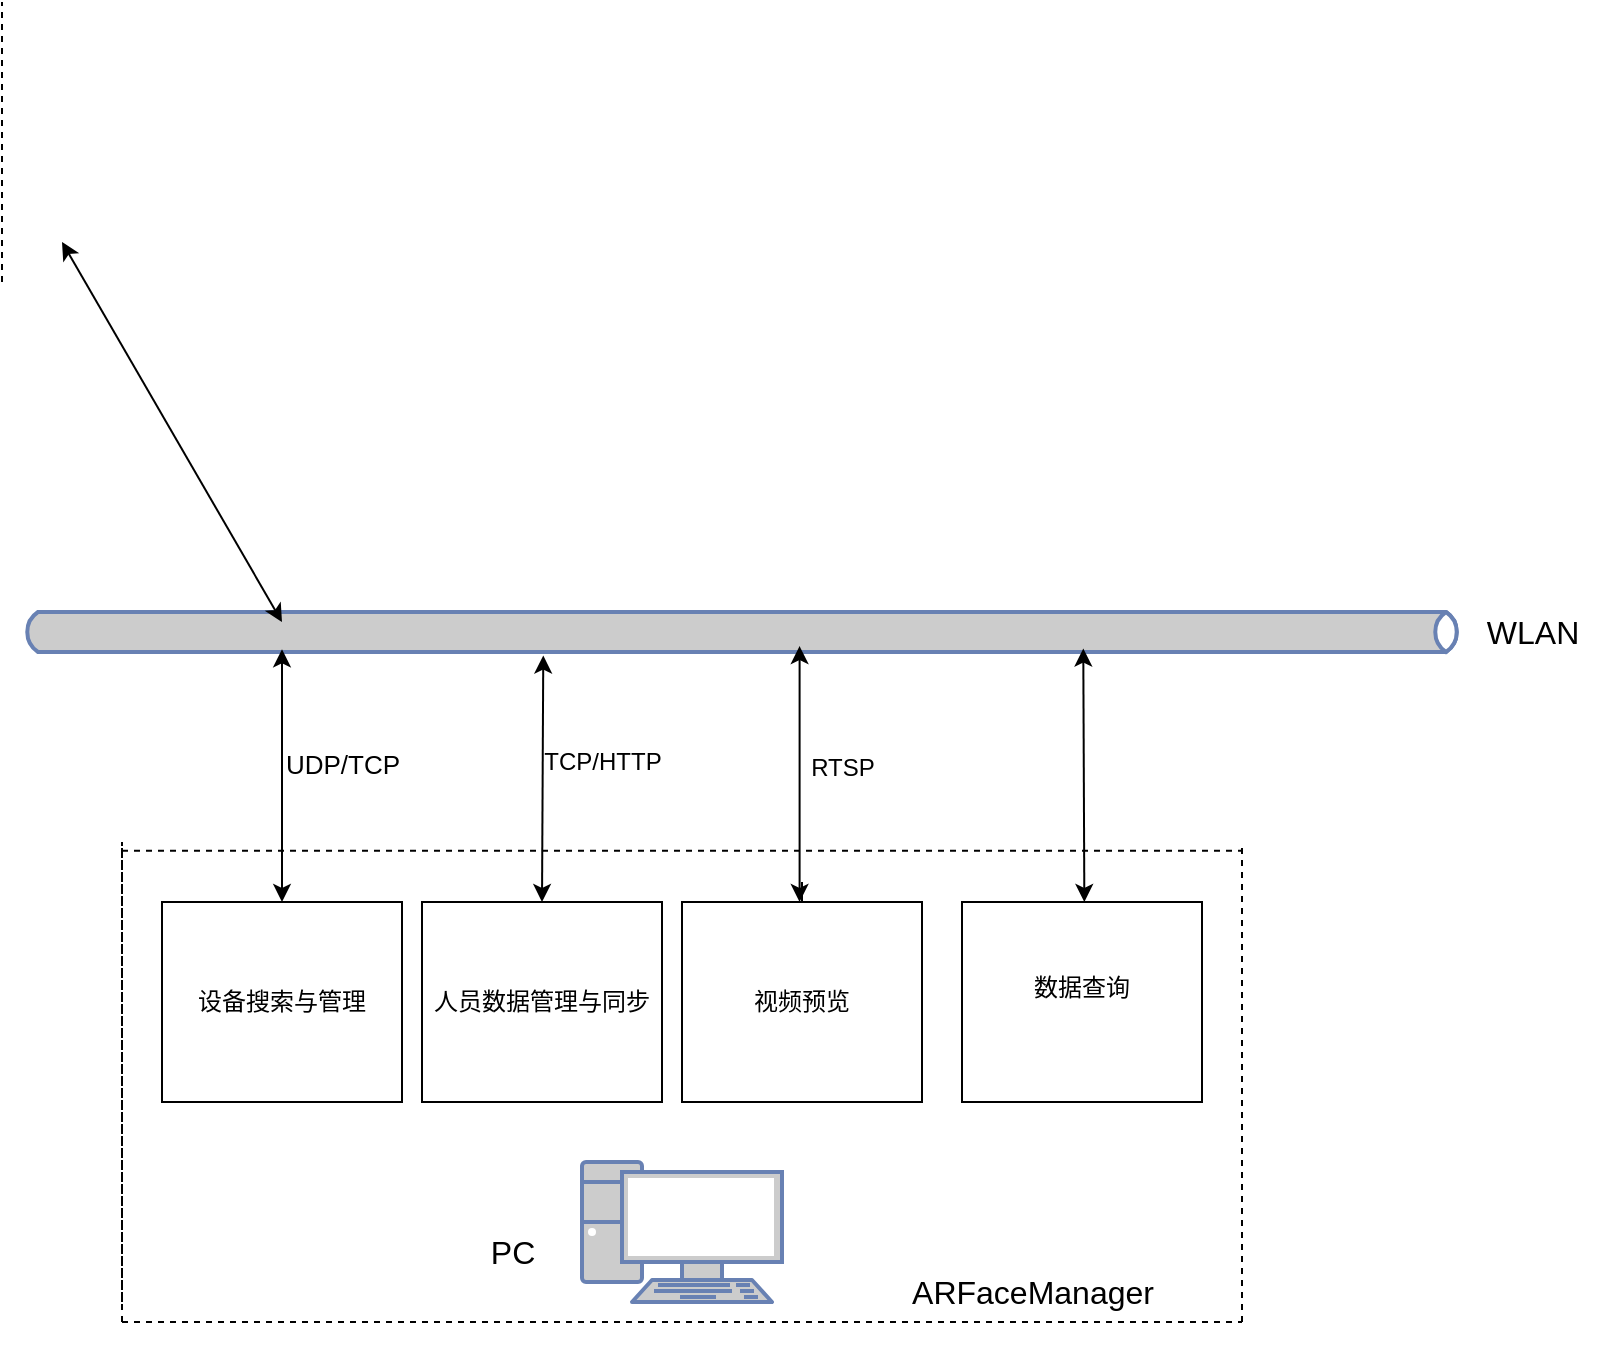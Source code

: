 <mxfile version="21.6.2" type="github">
  <diagram name="Page-1" id="bfe91b75-5d2c-26a0-9c1d-138518896778">
    <mxGraphModel dx="1405" dy="885" grid="1" gridSize="10" guides="1" tooltips="1" connect="1" arrows="1" fold="1" page="1" pageScale="1" pageWidth="1100" pageHeight="850" background="none" math="0" shadow="0">
      <root>
        <mxCell id="0" />
        <mxCell id="1" parent="0" />
        <mxCell id="xPAk64RFmd2ETKGunmVE-1" value="" style="html=1;fillColor=#CCCCCC;strokeColor=#6881B3;gradientColor=none;gradientDirection=north;strokeWidth=2;shape=mxgraph.networks.bus;gradientColor=none;gradientDirection=north;fontColor=#ffffff;perimeter=backbonePerimeter;backboneSize=20;" vertex="1" parent="1">
          <mxGeometry x="170" y="360" width="720" height="30" as="geometry" />
        </mxCell>
        <mxCell id="xPAk64RFmd2ETKGunmVE-10" value="" style="fontColor=#0066CC;verticalAlign=top;verticalLabelPosition=bottom;labelPosition=center;align=center;html=1;outlineConnect=0;fillColor=#CCCCCC;strokeColor=#6881B3;gradientColor=none;gradientDirection=north;strokeWidth=2;shape=mxgraph.networks.pc;" vertex="1" parent="1">
          <mxGeometry x="450" y="640" width="100" height="70" as="geometry" />
        </mxCell>
        <mxCell id="xPAk64RFmd2ETKGunmVE-11" value="&lt;div style=&quot;font-size: 16px;&quot;&gt;&lt;font style=&quot;font-size: 16px;&quot;&gt;ARFaceManager&lt;/font&gt;&lt;/div&gt;&lt;div style=&quot;font-size: 16px;&quot;&gt;&lt;font style=&quot;font-size: 16px;&quot;&gt;&lt;br&gt;&lt;/font&gt;&lt;/div&gt;" style="text;html=1;align=center;verticalAlign=middle;resizable=0;points=[];autosize=1;strokeColor=none;fillColor=none;" vertex="1" parent="1">
          <mxGeometry x="605" y="690" width="140" height="50" as="geometry" />
        </mxCell>
        <mxCell id="xPAk64RFmd2ETKGunmVE-12" value="&lt;div style=&quot;font-size: 13px;&quot;&gt;&lt;font style=&quot;font-size: 16px;&quot;&gt;WLAN&lt;/font&gt;&lt;/div&gt;" style="text;html=1;align=center;verticalAlign=middle;resizable=0;points=[];autosize=1;strokeColor=none;fillColor=none;" vertex="1" parent="1">
          <mxGeometry x="890" y="360" width="70" height="30" as="geometry" />
        </mxCell>
        <mxCell id="xPAk64RFmd2ETKGunmVE-14" value="" style="endArrow=none;dashed=1;html=1;rounded=0;" edge="1" parent="1">
          <mxGeometry width="50" height="50" relative="1" as="geometry">
            <mxPoint x="220" y="484.41" as="sourcePoint" />
            <mxPoint x="780" y="484.41" as="targetPoint" />
            <Array as="points" />
          </mxGeometry>
        </mxCell>
        <mxCell id="xPAk64RFmd2ETKGunmVE-15" value="" style="endArrow=none;dashed=1;html=1;rounded=0;" edge="1" parent="1">
          <mxGeometry width="50" height="50" relative="1" as="geometry">
            <mxPoint x="220" y="710" as="sourcePoint" />
            <mxPoint x="220" y="480" as="targetPoint" />
          </mxGeometry>
        </mxCell>
        <mxCell id="xPAk64RFmd2ETKGunmVE-16" value="" style="endArrow=none;dashed=1;html=1;rounded=0;" edge="1" parent="1">
          <mxGeometry width="50" height="50" relative="1" as="geometry">
            <mxPoint x="220" y="720" as="sourcePoint" />
            <mxPoint x="220" y="480" as="targetPoint" />
          </mxGeometry>
        </mxCell>
        <mxCell id="xPAk64RFmd2ETKGunmVE-17" value="" style="endArrow=none;dashed=1;html=1;rounded=0;" edge="1" parent="1">
          <mxGeometry width="50" height="50" relative="1" as="geometry">
            <mxPoint x="220" y="720" as="sourcePoint" />
            <mxPoint x="780" y="720" as="targetPoint" />
          </mxGeometry>
        </mxCell>
        <mxCell id="xPAk64RFmd2ETKGunmVE-18" value="" style="endArrow=none;dashed=1;html=1;rounded=0;" edge="1" parent="1">
          <mxGeometry width="50" height="50" relative="1" as="geometry">
            <mxPoint x="780" y="720" as="sourcePoint" />
            <mxPoint x="780" y="480" as="targetPoint" />
          </mxGeometry>
        </mxCell>
        <mxCell id="xPAk64RFmd2ETKGunmVE-19" value="&lt;div style=&quot;font-size: 13px;&quot;&gt;&lt;font style=&quot;font-size: 16px;&quot;&gt;PC&lt;/font&gt;&lt;/div&gt;" style="text;html=1;align=center;verticalAlign=middle;resizable=0;points=[];autosize=1;strokeColor=none;fillColor=none;" vertex="1" parent="1">
          <mxGeometry x="390" y="670" width="50" height="30" as="geometry" />
        </mxCell>
        <mxCell id="xPAk64RFmd2ETKGunmVE-20" value="" style="endArrow=none;dashed=1;html=1;rounded=0;" edge="1" parent="1">
          <mxGeometry width="50" height="50" relative="1" as="geometry">
            <mxPoint x="160" y="200" as="sourcePoint" />
            <mxPoint x="160" y="60" as="targetPoint" />
          </mxGeometry>
        </mxCell>
        <mxCell id="xPAk64RFmd2ETKGunmVE-32" value="&lt;div&gt;设备搜索与管理&lt;/div&gt;" style="whiteSpace=wrap;html=1;align=center;verticalAlign=middle;treeFolding=1;treeMoving=1;newEdgeStyle={&quot;edgeStyle&quot;:&quot;elbowEdgeStyle&quot;,&quot;startArrow&quot;:&quot;none&quot;,&quot;endArrow&quot;:&quot;none&quot;};flipH=1;" vertex="1" parent="1">
          <mxGeometry x="240" y="510" width="120" height="100" as="geometry" />
        </mxCell>
        <mxCell id="xPAk64RFmd2ETKGunmVE-48" value="" style="endArrow=classic;startArrow=classic;html=1;rounded=0;" edge="1" parent="1">
          <mxGeometry width="50" height="50" relative="1" as="geometry">
            <mxPoint x="300" y="510" as="sourcePoint" />
            <mxPoint x="300" y="383.647" as="targetPoint" />
          </mxGeometry>
        </mxCell>
        <mxCell id="xPAk64RFmd2ETKGunmVE-49" value="UDP/TCP" style="edgeLabel;html=1;align=center;verticalAlign=middle;resizable=0;points=[];fontSize=13;" vertex="1" connectable="0" parent="xPAk64RFmd2ETKGunmVE-48">
          <mxGeometry x="0.243" y="-2" relative="1" as="geometry">
            <mxPoint x="28" y="9" as="offset" />
          </mxGeometry>
        </mxCell>
        <mxCell id="xPAk64RFmd2ETKGunmVE-50" value="&lt;div&gt;人员数据管理与同步&lt;/div&gt;" style="whiteSpace=wrap;html=1;align=center;verticalAlign=middle;treeFolding=1;treeMoving=1;newEdgeStyle={&quot;edgeStyle&quot;:&quot;elbowEdgeStyle&quot;,&quot;startArrow&quot;:&quot;none&quot;,&quot;endArrow&quot;:&quot;none&quot;};flipH=1;" vertex="1" parent="1">
          <mxGeometry x="370" y="510" width="120" height="100" as="geometry" />
        </mxCell>
        <mxCell id="xPAk64RFmd2ETKGunmVE-51" value="&lt;div&gt;数据查询&lt;/div&gt;&lt;div&gt;&lt;br&gt;&lt;/div&gt;" style="whiteSpace=wrap;html=1;align=center;verticalAlign=middle;treeFolding=1;treeMoving=1;newEdgeStyle={&quot;edgeStyle&quot;:&quot;elbowEdgeStyle&quot;,&quot;startArrow&quot;:&quot;none&quot;,&quot;endArrow&quot;:&quot;none&quot;};flipH=1;" vertex="1" parent="1">
          <mxGeometry x="640" y="510" width="120" height="100" as="geometry" />
        </mxCell>
        <mxCell id="xPAk64RFmd2ETKGunmVE-56" style="edgeStyle=elbowEdgeStyle;rounded=0;orthogonalLoop=1;jettySize=auto;html=1;startArrow=none;endArrow=none;" edge="1" parent="1" source="xPAk64RFmd2ETKGunmVE-52">
          <mxGeometry relative="1" as="geometry">
            <mxPoint x="560" y="500" as="targetPoint" />
          </mxGeometry>
        </mxCell>
        <mxCell id="xPAk64RFmd2ETKGunmVE-52" value="&lt;div&gt;视频预览&lt;/div&gt;" style="whiteSpace=wrap;html=1;align=center;verticalAlign=middle;treeFolding=1;treeMoving=1;newEdgeStyle={&quot;edgeStyle&quot;:&quot;elbowEdgeStyle&quot;,&quot;startArrow&quot;:&quot;none&quot;,&quot;endArrow&quot;:&quot;none&quot;};flipH=1;" vertex="1" parent="1">
          <mxGeometry x="500" y="510" width="120" height="100" as="geometry" />
        </mxCell>
        <mxCell id="xPAk64RFmd2ETKGunmVE-53" value="" style="endArrow=classic;startArrow=classic;html=1;rounded=0;entryX=0.362;entryY=0.892;entryDx=0;entryDy=0;entryPerimeter=0;exitX=0.5;exitY=0;exitDx=0;exitDy=0;" edge="1" parent="1" source="xPAk64RFmd2ETKGunmVE-50" target="xPAk64RFmd2ETKGunmVE-1">
          <mxGeometry width="50" height="50" relative="1" as="geometry">
            <mxPoint x="420" y="470" as="sourcePoint" />
            <mxPoint x="470" y="420" as="targetPoint" />
          </mxGeometry>
        </mxCell>
        <mxCell id="xPAk64RFmd2ETKGunmVE-54" value="&lt;div&gt;TCP/HTTP&lt;/div&gt;" style="text;html=1;align=center;verticalAlign=middle;resizable=0;points=[];autosize=1;strokeColor=none;fillColor=none;" vertex="1" parent="1">
          <mxGeometry x="420" y="425" width="80" height="30" as="geometry" />
        </mxCell>
        <mxCell id="xPAk64RFmd2ETKGunmVE-55" value="" style="endArrow=classic;startArrow=classic;html=1;rounded=0;exitX=0.434;exitY=-0.032;exitDx=0;exitDy=0;exitPerimeter=0;entryX=0.54;entryY=0.735;entryDx=0;entryDy=0;entryPerimeter=0;" edge="1" parent="1" target="xPAk64RFmd2ETKGunmVE-1">
          <mxGeometry width="50" height="50" relative="1" as="geometry">
            <mxPoint x="558.8" y="510.0" as="sourcePoint" />
            <mxPoint x="560.12" y="400" as="targetPoint" />
          </mxGeometry>
        </mxCell>
        <mxCell id="xPAk64RFmd2ETKGunmVE-57" value="RTSP" style="text;html=1;align=center;verticalAlign=middle;resizable=0;points=[];autosize=1;strokeColor=none;fillColor=none;" vertex="1" parent="1">
          <mxGeometry x="550" y="428" width="60" height="30" as="geometry" />
        </mxCell>
        <mxCell id="xPAk64RFmd2ETKGunmVE-59" value="" style="endArrow=classic;startArrow=classic;html=1;rounded=0;" edge="1" parent="1">
          <mxGeometry width="50" height="50" relative="1" as="geometry">
            <mxPoint x="300" y="370" as="sourcePoint" />
            <mxPoint x="190" y="180" as="targetPoint" />
          </mxGeometry>
        </mxCell>
        <mxCell id="xPAk64RFmd2ETKGunmVE-61" value="" style="endArrow=classic;startArrow=classic;html=1;rounded=0;entryX=0.737;entryY=0.775;entryDx=0;entryDy=0;entryPerimeter=0;" edge="1" parent="1" target="xPAk64RFmd2ETKGunmVE-1">
          <mxGeometry width="50" height="50" relative="1" as="geometry">
            <mxPoint x="701.176" y="510" as="sourcePoint" />
            <mxPoint x="651.176" y="460" as="targetPoint" />
          </mxGeometry>
        </mxCell>
      </root>
    </mxGraphModel>
  </diagram>
</mxfile>
